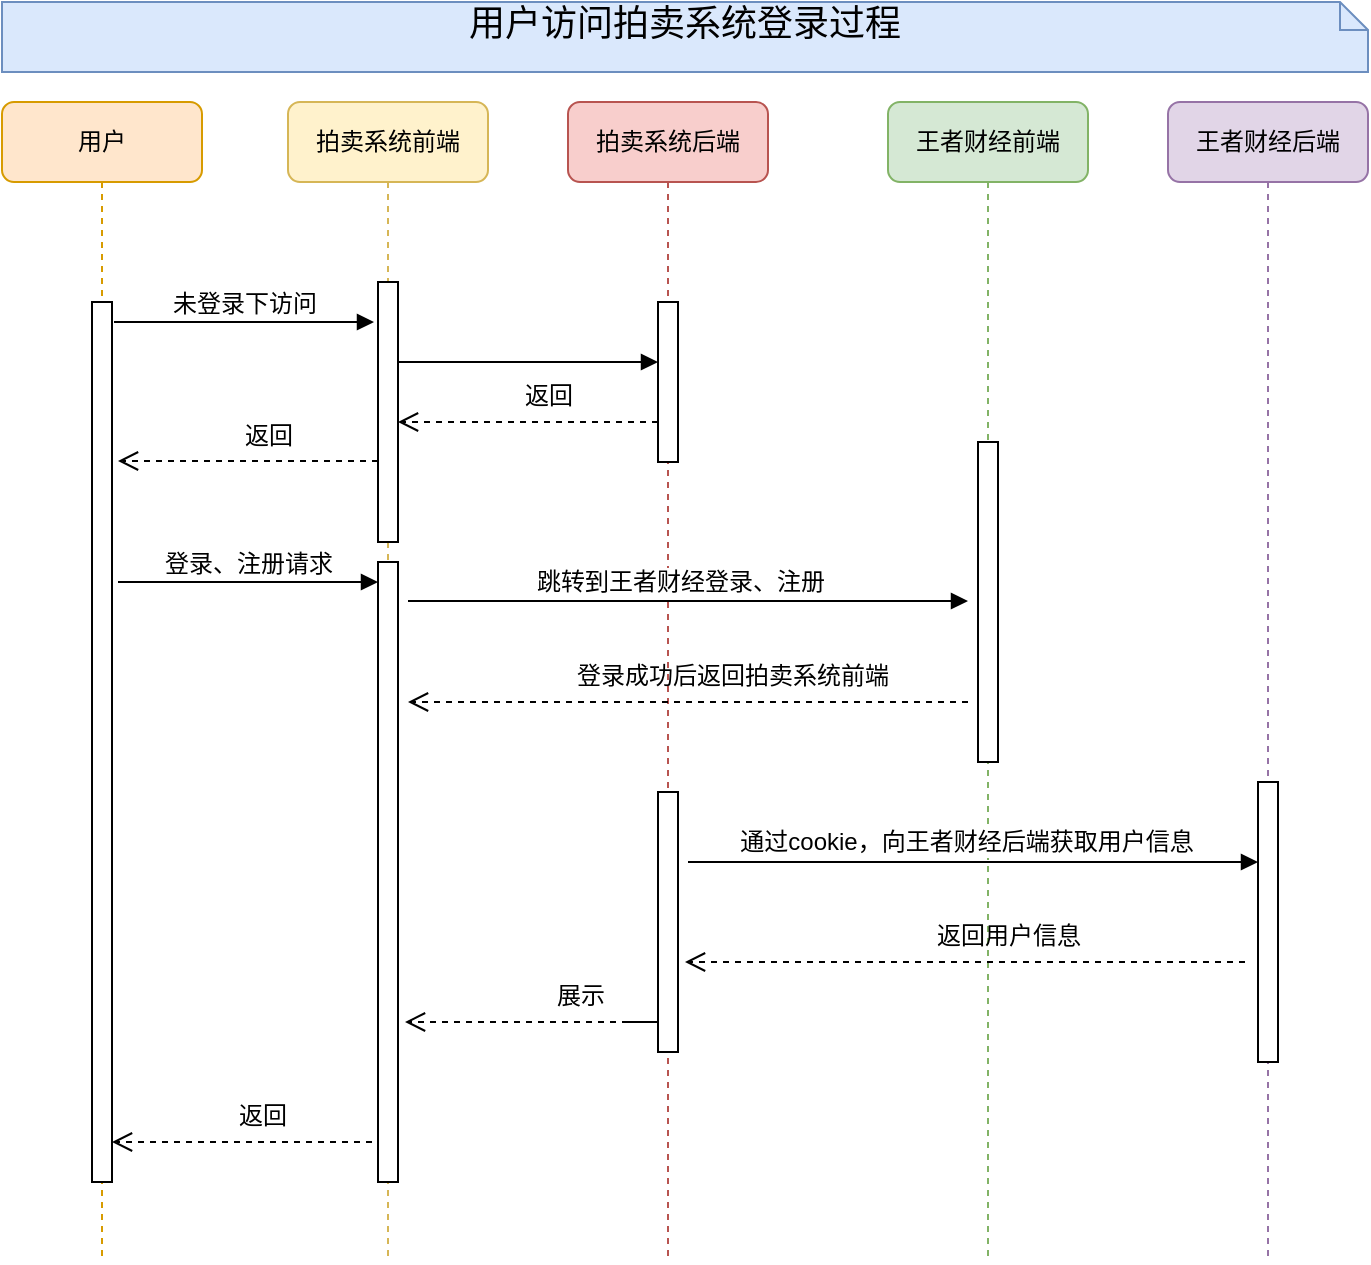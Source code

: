 <mxfile version="10.8.9" type="github"><diagram name="Page-1" id="13e1069c-82ec-6db2-03f1-153e76fe0fe0"><mxGraphModel dx="849" dy="599" grid="1" gridSize="10" guides="1" tooltips="1" connect="1" arrows="1" fold="1" page="1" pageScale="1" pageWidth="1100" pageHeight="850" background="#ffffff" math="0" shadow="0"><root><mxCell id="0"/><mxCell id="1" parent="0"/><mxCell id="7baba1c4bc27f4b0-2" value="拍卖系统后端" style="shape=umlLifeline;perimeter=lifelinePerimeter;whiteSpace=wrap;html=1;container=1;collapsible=0;recursiveResize=0;outlineConnect=0;rounded=1;shadow=0;comic=0;labelBackgroundColor=none;strokeColor=#b85450;strokeWidth=1;fillColor=#f8cecc;fontFamily=Verdana;fontSize=12;align=center;" parent="1" vertex="1"><mxGeometry x="370" y="100" width="100" height="580" as="geometry"/></mxCell><mxCell id="7baba1c4bc27f4b0-10" value="" style="html=1;points=[];perimeter=orthogonalPerimeter;rounded=0;shadow=0;comic=0;labelBackgroundColor=none;strokeColor=#000000;strokeWidth=1;fillColor=#FFFFFF;fontFamily=Verdana;fontSize=12;fontColor=#000000;align=center;" parent="7baba1c4bc27f4b0-2" vertex="1"><mxGeometry x="45" y="100" width="10" height="80" as="geometry"/></mxCell><mxCell id="4Fl4my7ytTTRwONaS7eL-18" value="" style="html=1;points=[];perimeter=orthogonalPerimeter;rounded=0;shadow=0;comic=0;labelBackgroundColor=none;strokeColor=#000000;strokeWidth=1;fillColor=#FFFFFF;fontFamily=Verdana;fontSize=12;fontColor=#000000;align=center;" vertex="1" parent="7baba1c4bc27f4b0-2"><mxGeometry x="45" y="345" width="10" height="130" as="geometry"/></mxCell><mxCell id="7baba1c4bc27f4b0-3" value="王者财经前端" style="shape=umlLifeline;perimeter=lifelinePerimeter;whiteSpace=wrap;html=1;container=1;collapsible=0;recursiveResize=0;outlineConnect=0;rounded=1;shadow=0;comic=0;labelBackgroundColor=none;strokeColor=#82b366;strokeWidth=1;fillColor=#d5e8d4;fontFamily=Verdana;fontSize=12;align=center;" parent="1" vertex="1"><mxGeometry x="530" y="100" width="100" height="580" as="geometry"/></mxCell><mxCell id="7baba1c4bc27f4b0-13" value="" style="html=1;points=[];perimeter=orthogonalPerimeter;rounded=0;shadow=0;comic=0;labelBackgroundColor=none;strokeColor=#000000;strokeWidth=1;fillColor=#FFFFFF;fontFamily=Verdana;fontSize=12;fontColor=#000000;align=center;" parent="7baba1c4bc27f4b0-3" vertex="1"><mxGeometry x="45" y="170" width="10" height="160" as="geometry"/></mxCell><mxCell id="7baba1c4bc27f4b0-4" value="王者财经后端" style="shape=umlLifeline;perimeter=lifelinePerimeter;whiteSpace=wrap;html=1;container=1;collapsible=0;recursiveResize=0;outlineConnect=0;rounded=1;shadow=0;comic=0;labelBackgroundColor=none;strokeColor=#9673a6;strokeWidth=1;fillColor=#e1d5e7;fontFamily=Verdana;fontSize=12;align=center;" parent="1" vertex="1"><mxGeometry x="670" y="100" width="100" height="580" as="geometry"/></mxCell><mxCell id="7baba1c4bc27f4b0-8" value="拍卖系统前端" style="shape=umlLifeline;perimeter=lifelinePerimeter;whiteSpace=wrap;html=1;container=1;collapsible=0;recursiveResize=0;outlineConnect=0;rounded=1;shadow=0;comic=0;labelBackgroundColor=none;strokeColor=#d6b656;strokeWidth=1;fillColor=#fff2cc;fontFamily=Verdana;fontSize=12;align=center;" parent="1" vertex="1"><mxGeometry x="230" y="100" width="100" height="580" as="geometry"/></mxCell><mxCell id="7baba1c4bc27f4b0-9" value="" style="html=1;points=[];perimeter=orthogonalPerimeter;rounded=0;shadow=0;comic=0;labelBackgroundColor=none;strokeColor=#000000;strokeWidth=1;fillColor=#FFFFFF;fontFamily=Verdana;fontSize=12;fontColor=#000000;align=center;" parent="7baba1c4bc27f4b0-8" vertex="1"><mxGeometry x="45" y="90" width="10" height="130" as="geometry"/></mxCell><mxCell id="4Fl4my7ytTTRwONaS7eL-14" value="" style="html=1;points=[];perimeter=orthogonalPerimeter;rounded=0;shadow=0;comic=0;labelBackgroundColor=none;strokeColor=#000000;strokeWidth=1;fillColor=#FFFFFF;fontFamily=Verdana;fontSize=12;fontColor=#000000;align=center;" vertex="1" parent="7baba1c4bc27f4b0-8"><mxGeometry x="45" y="230" width="10" height="310" as="geometry"/></mxCell><mxCell id="7baba1c4bc27f4b0-22" value="" style="html=1;points=[];perimeter=orthogonalPerimeter;rounded=0;shadow=0;comic=0;labelBackgroundColor=none;strokeColor=#000000;strokeWidth=1;fillColor=#FFFFFF;fontFamily=Verdana;fontSize=12;fontColor=#000000;align=center;" parent="1" vertex="1"><mxGeometry x="715" y="440" width="10" height="140" as="geometry"/></mxCell><mxCell id="4Fl4my7ytTTRwONaS7eL-1" value="用户" style="shape=umlLifeline;perimeter=lifelinePerimeter;whiteSpace=wrap;html=1;container=1;collapsible=0;recursiveResize=0;outlineConnect=0;rounded=1;shadow=0;comic=0;labelBackgroundColor=none;strokeColor=#d79b00;strokeWidth=1;fillColor=#ffe6cc;fontFamily=Verdana;fontSize=12;align=center;" vertex="1" parent="1"><mxGeometry x="87" y="100" width="100" height="580" as="geometry"/></mxCell><mxCell id="4Fl4my7ytTTRwONaS7eL-2" value="" style="html=1;points=[];perimeter=orthogonalPerimeter;rounded=0;shadow=0;comic=0;labelBackgroundColor=none;strokeColor=#000000;strokeWidth=1;fillColor=#FFFFFF;fontFamily=Verdana;fontSize=12;fontColor=#000000;align=center;" vertex="1" parent="4Fl4my7ytTTRwONaS7eL-1"><mxGeometry x="45" y="100" width="10" height="440" as="geometry"/></mxCell><mxCell id="4Fl4my7ytTTRwONaS7eL-3" value="用户访问拍卖系统登录过程" style="shape=note;whiteSpace=wrap;html=1;size=14;verticalAlign=top;align=center;spacingTop=-6;rounded=0;shadow=0;comic=0;labelBackgroundColor=none;strokeColor=#6c8ebf;strokeWidth=1;fillColor=#dae8fc;fontFamily=Verdana;fontSize=18;" vertex="1" parent="1"><mxGeometry x="87" y="50" width="683" height="35" as="geometry"/></mxCell><mxCell id="4Fl4my7ytTTRwONaS7eL-4" value="未登录下访问" style="html=1;verticalAlign=bottom;endArrow=block;entryX=0;entryY=0;labelBackgroundColor=none;fontFamily=Verdana;fontSize=12;edgeStyle=elbowEdgeStyle;elbow=vertical;" edge="1" parent="1"><mxGeometry relative="1" as="geometry"><mxPoint x="143" y="210" as="sourcePoint"/><mxPoint x="273" y="210" as="targetPoint"/></mxGeometry></mxCell><mxCell id="4Fl4my7ytTTRwONaS7eL-5" value="" style="html=1;verticalAlign=bottom;endArrow=block;entryX=0;entryY=0;labelBackgroundColor=none;fontFamily=Verdana;fontSize=12;edgeStyle=elbowEdgeStyle;elbow=vertical;" edge="1" parent="1"><mxGeometry y="30" relative="1" as="geometry"><mxPoint x="285" y="230" as="sourcePoint"/><mxPoint x="415" y="230" as="targetPoint"/><mxPoint as="offset"/></mxGeometry></mxCell><mxCell id="4Fl4my7ytTTRwONaS7eL-8" value="返回" style="html=1;verticalAlign=bottom;endArrow=open;dashed=1;endSize=8;labelBackgroundColor=none;fontFamily=Verdana;fontSize=12;edgeStyle=elbowEdgeStyle;elbow=vertical;" edge="1" parent="1"><mxGeometry x="-0.154" y="-4" relative="1" as="geometry"><mxPoint x="285" y="260" as="targetPoint"/><Array as="points"><mxPoint x="360" y="260"/><mxPoint x="390" y="260"/></Array><mxPoint x="415" y="260" as="sourcePoint"/><mxPoint as="offset"/></mxGeometry></mxCell><mxCell id="4Fl4my7ytTTRwONaS7eL-11" value="返回" style="html=1;verticalAlign=bottom;endArrow=open;dashed=1;endSize=8;labelBackgroundColor=none;fontFamily=Verdana;fontSize=12;edgeStyle=elbowEdgeStyle;elbow=vertical;" edge="1" parent="1"><mxGeometry x="-0.154" y="-4" relative="1" as="geometry"><mxPoint x="145" y="279.5" as="targetPoint"/><Array as="points"><mxPoint x="220" y="279.5"/><mxPoint x="250" y="279.5"/></Array><mxPoint x="275" y="279.5" as="sourcePoint"/><mxPoint as="offset"/></mxGeometry></mxCell><mxCell id="4Fl4my7ytTTRwONaS7eL-12" value="" style="html=1;verticalAlign=bottom;endArrow=block;labelBackgroundColor=none;fontFamily=Verdana;fontSize=12;edgeStyle=elbowEdgeStyle;elbow=vertical;" edge="1" parent="1"><mxGeometry y="30" relative="1" as="geometry"><mxPoint x="290" y="349.5" as="sourcePoint"/><mxPoint x="570" y="349.5" as="targetPoint"/><mxPoint as="offset"/></mxGeometry></mxCell><mxCell id="4Fl4my7ytTTRwONaS7eL-13" value="跳转到王者财经登录、注册" style="text;html=1;resizable=0;points=[];align=center;verticalAlign=middle;labelBackgroundColor=#ffffff;" vertex="1" connectable="0" parent="4Fl4my7ytTTRwONaS7eL-12"><mxGeometry y="130" relative="1" as="geometry"><mxPoint x="-4" y="120" as="offset"/></mxGeometry></mxCell><mxCell id="4Fl4my7ytTTRwONaS7eL-15" value="登录成功后返回拍卖系统前端" style="html=1;verticalAlign=bottom;endArrow=open;dashed=1;endSize=8;labelBackgroundColor=none;fontFamily=Verdana;fontSize=12;edgeStyle=elbowEdgeStyle;elbow=vertical;" edge="1" parent="1"><mxGeometry x="-0.154" y="-4" relative="1" as="geometry"><mxPoint x="290" y="400" as="targetPoint"/><Array as="points"><mxPoint x="515" y="400"/><mxPoint x="545" y="400"/></Array><mxPoint x="570" y="400" as="sourcePoint"/><mxPoint as="offset"/></mxGeometry></mxCell><mxCell id="4Fl4my7ytTTRwONaS7eL-16" value="" style="html=1;verticalAlign=bottom;endArrow=block;labelBackgroundColor=none;fontFamily=Verdana;fontSize=12;edgeStyle=elbowEdgeStyle;elbow=vertical;" edge="1" parent="1"><mxGeometry y="30" relative="1" as="geometry"><mxPoint x="430" y="480" as="sourcePoint"/><mxPoint x="715" y="480" as="targetPoint"/><mxPoint as="offset"/></mxGeometry></mxCell><mxCell id="4Fl4my7ytTTRwONaS7eL-17" value="通过cookie，向王者财经后端获取用户信息" style="text;html=1;resizable=0;points=[];align=center;verticalAlign=middle;labelBackgroundColor=#ffffff;" vertex="1" connectable="0" parent="4Fl4my7ytTTRwONaS7eL-16"><mxGeometry y="130" relative="1" as="geometry"><mxPoint x="-4" y="120" as="offset"/></mxGeometry></mxCell><mxCell id="4Fl4my7ytTTRwONaS7eL-19" value="返回用户信息" style="html=1;verticalAlign=bottom;endArrow=open;dashed=1;endSize=8;labelBackgroundColor=none;fontFamily=Verdana;fontSize=12;edgeStyle=elbowEdgeStyle;elbow=vertical;" edge="1" parent="1"><mxGeometry x="-0.154" y="-4" relative="1" as="geometry"><mxPoint x="428.5" y="530" as="targetPoint"/><Array as="points"><mxPoint x="653.5" y="530"/><mxPoint x="683.5" y="530"/></Array><mxPoint x="708.5" y="530" as="sourcePoint"/><mxPoint as="offset"/></mxGeometry></mxCell><mxCell id="4Fl4my7ytTTRwONaS7eL-20" value="展示" style="html=1;verticalAlign=bottom;endArrow=open;dashed=1;endSize=8;labelBackgroundColor=none;fontFamily=Verdana;fontSize=12;edgeStyle=elbowEdgeStyle;elbow=vertical;" edge="1" parent="1"><mxGeometry x="-0.154" y="-4" relative="1" as="geometry"><mxPoint x="288.5" y="560" as="targetPoint"/><Array as="points"><mxPoint x="420" y="560"/><mxPoint x="543.5" y="560"/></Array><mxPoint x="400" y="560" as="sourcePoint"/><mxPoint as="offset"/></mxGeometry></mxCell><mxCell id="4Fl4my7ytTTRwONaS7eL-21" value="返回" style="html=1;verticalAlign=bottom;endArrow=open;dashed=1;endSize=8;labelBackgroundColor=none;fontFamily=Verdana;fontSize=12;edgeStyle=elbowEdgeStyle;elbow=vertical;" edge="1" parent="1"><mxGeometry x="-0.154" y="-4" relative="1" as="geometry"><mxPoint x="142" y="620" as="targetPoint"/><Array as="points"><mxPoint x="217" y="620"/><mxPoint x="247" y="620"/></Array><mxPoint x="272" y="620" as="sourcePoint"/><mxPoint as="offset"/></mxGeometry></mxCell><mxCell id="4Fl4my7ytTTRwONaS7eL-22" value="登录、注册请求" style="html=1;verticalAlign=bottom;endArrow=block;entryX=0;entryY=0;labelBackgroundColor=none;fontFamily=Verdana;fontSize=12;edgeStyle=elbowEdgeStyle;elbow=vertical;" edge="1" parent="1"><mxGeometry relative="1" as="geometry"><mxPoint x="145" y="340" as="sourcePoint"/><mxPoint x="275" y="340" as="targetPoint"/></mxGeometry></mxCell></root></mxGraphModel></diagram></mxfile>